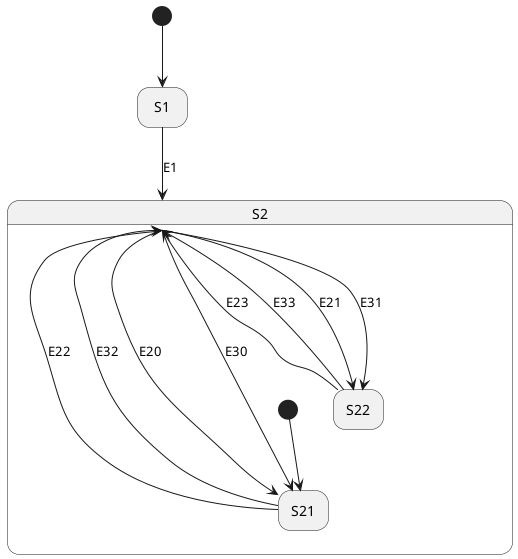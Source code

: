 @startuml
'https://plantuml.com/state-diagram

'hide description area for state without description
hide empty description

state S1
state S2  {
  state S21
  state S22


  [*] --> S21
}


[*] --> S1
S1 -down-> S2 : E1
S21 -up--> S2 : E22
S21 -up--> S2 : E32
S22 -up--> S2 : E23
S22 -up--> S2 : E33
S2 -down-> S21 : E20
S2 -down-> S21 : E30
S2 -down-> S22 : E21
S2 -down-> S22 : E31

@enduml